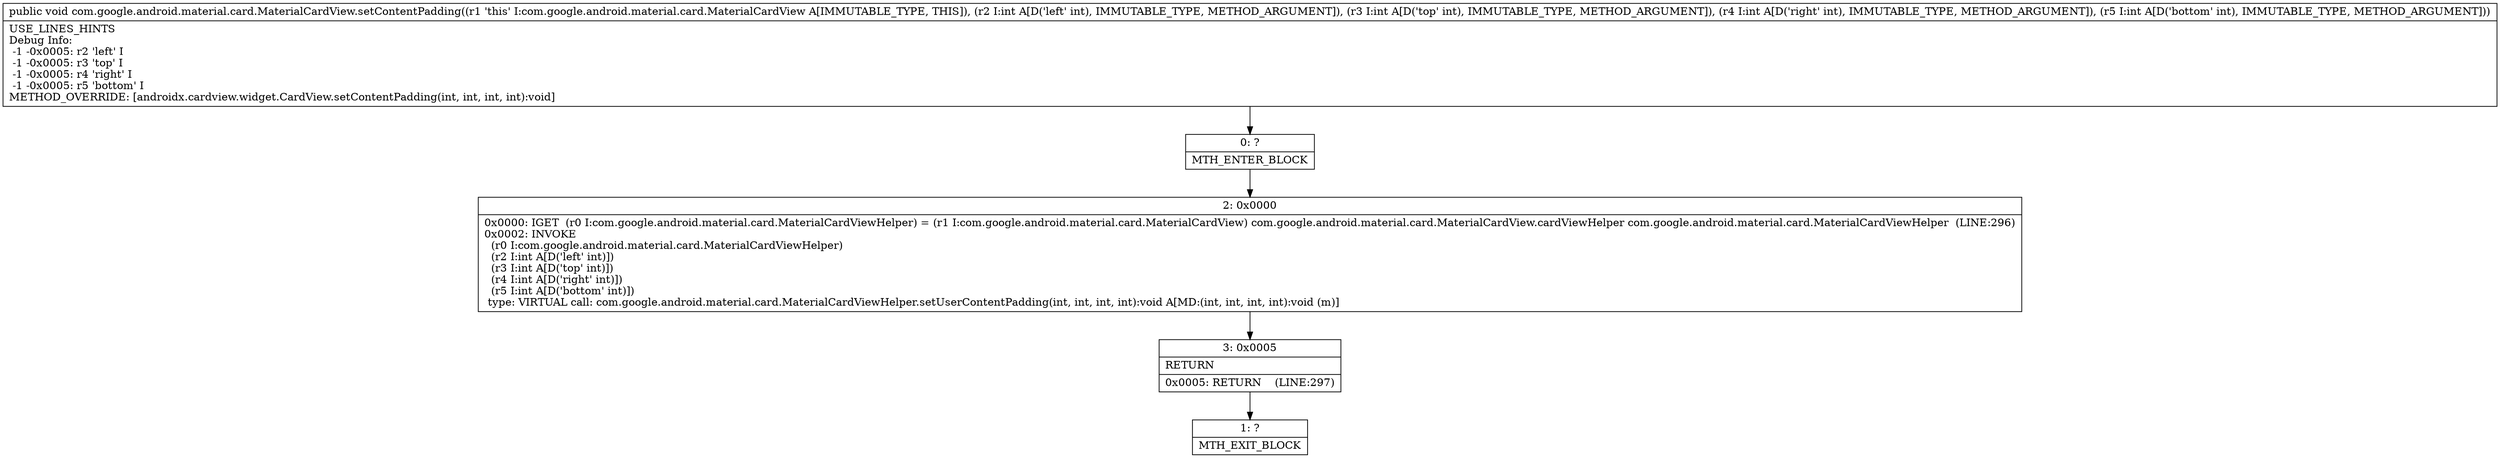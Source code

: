 digraph "CFG forcom.google.android.material.card.MaterialCardView.setContentPadding(IIII)V" {
Node_0 [shape=record,label="{0\:\ ?|MTH_ENTER_BLOCK\l}"];
Node_2 [shape=record,label="{2\:\ 0x0000|0x0000: IGET  (r0 I:com.google.android.material.card.MaterialCardViewHelper) = (r1 I:com.google.android.material.card.MaterialCardView) com.google.android.material.card.MaterialCardView.cardViewHelper com.google.android.material.card.MaterialCardViewHelper  (LINE:296)\l0x0002: INVOKE  \l  (r0 I:com.google.android.material.card.MaterialCardViewHelper)\l  (r2 I:int A[D('left' int)])\l  (r3 I:int A[D('top' int)])\l  (r4 I:int A[D('right' int)])\l  (r5 I:int A[D('bottom' int)])\l type: VIRTUAL call: com.google.android.material.card.MaterialCardViewHelper.setUserContentPadding(int, int, int, int):void A[MD:(int, int, int, int):void (m)]\l}"];
Node_3 [shape=record,label="{3\:\ 0x0005|RETURN\l|0x0005: RETURN    (LINE:297)\l}"];
Node_1 [shape=record,label="{1\:\ ?|MTH_EXIT_BLOCK\l}"];
MethodNode[shape=record,label="{public void com.google.android.material.card.MaterialCardView.setContentPadding((r1 'this' I:com.google.android.material.card.MaterialCardView A[IMMUTABLE_TYPE, THIS]), (r2 I:int A[D('left' int), IMMUTABLE_TYPE, METHOD_ARGUMENT]), (r3 I:int A[D('top' int), IMMUTABLE_TYPE, METHOD_ARGUMENT]), (r4 I:int A[D('right' int), IMMUTABLE_TYPE, METHOD_ARGUMENT]), (r5 I:int A[D('bottom' int), IMMUTABLE_TYPE, METHOD_ARGUMENT]))  | USE_LINES_HINTS\lDebug Info:\l  \-1 \-0x0005: r2 'left' I\l  \-1 \-0x0005: r3 'top' I\l  \-1 \-0x0005: r4 'right' I\l  \-1 \-0x0005: r5 'bottom' I\lMETHOD_OVERRIDE: [androidx.cardview.widget.CardView.setContentPadding(int, int, int, int):void]\l}"];
MethodNode -> Node_0;Node_0 -> Node_2;
Node_2 -> Node_3;
Node_3 -> Node_1;
}

